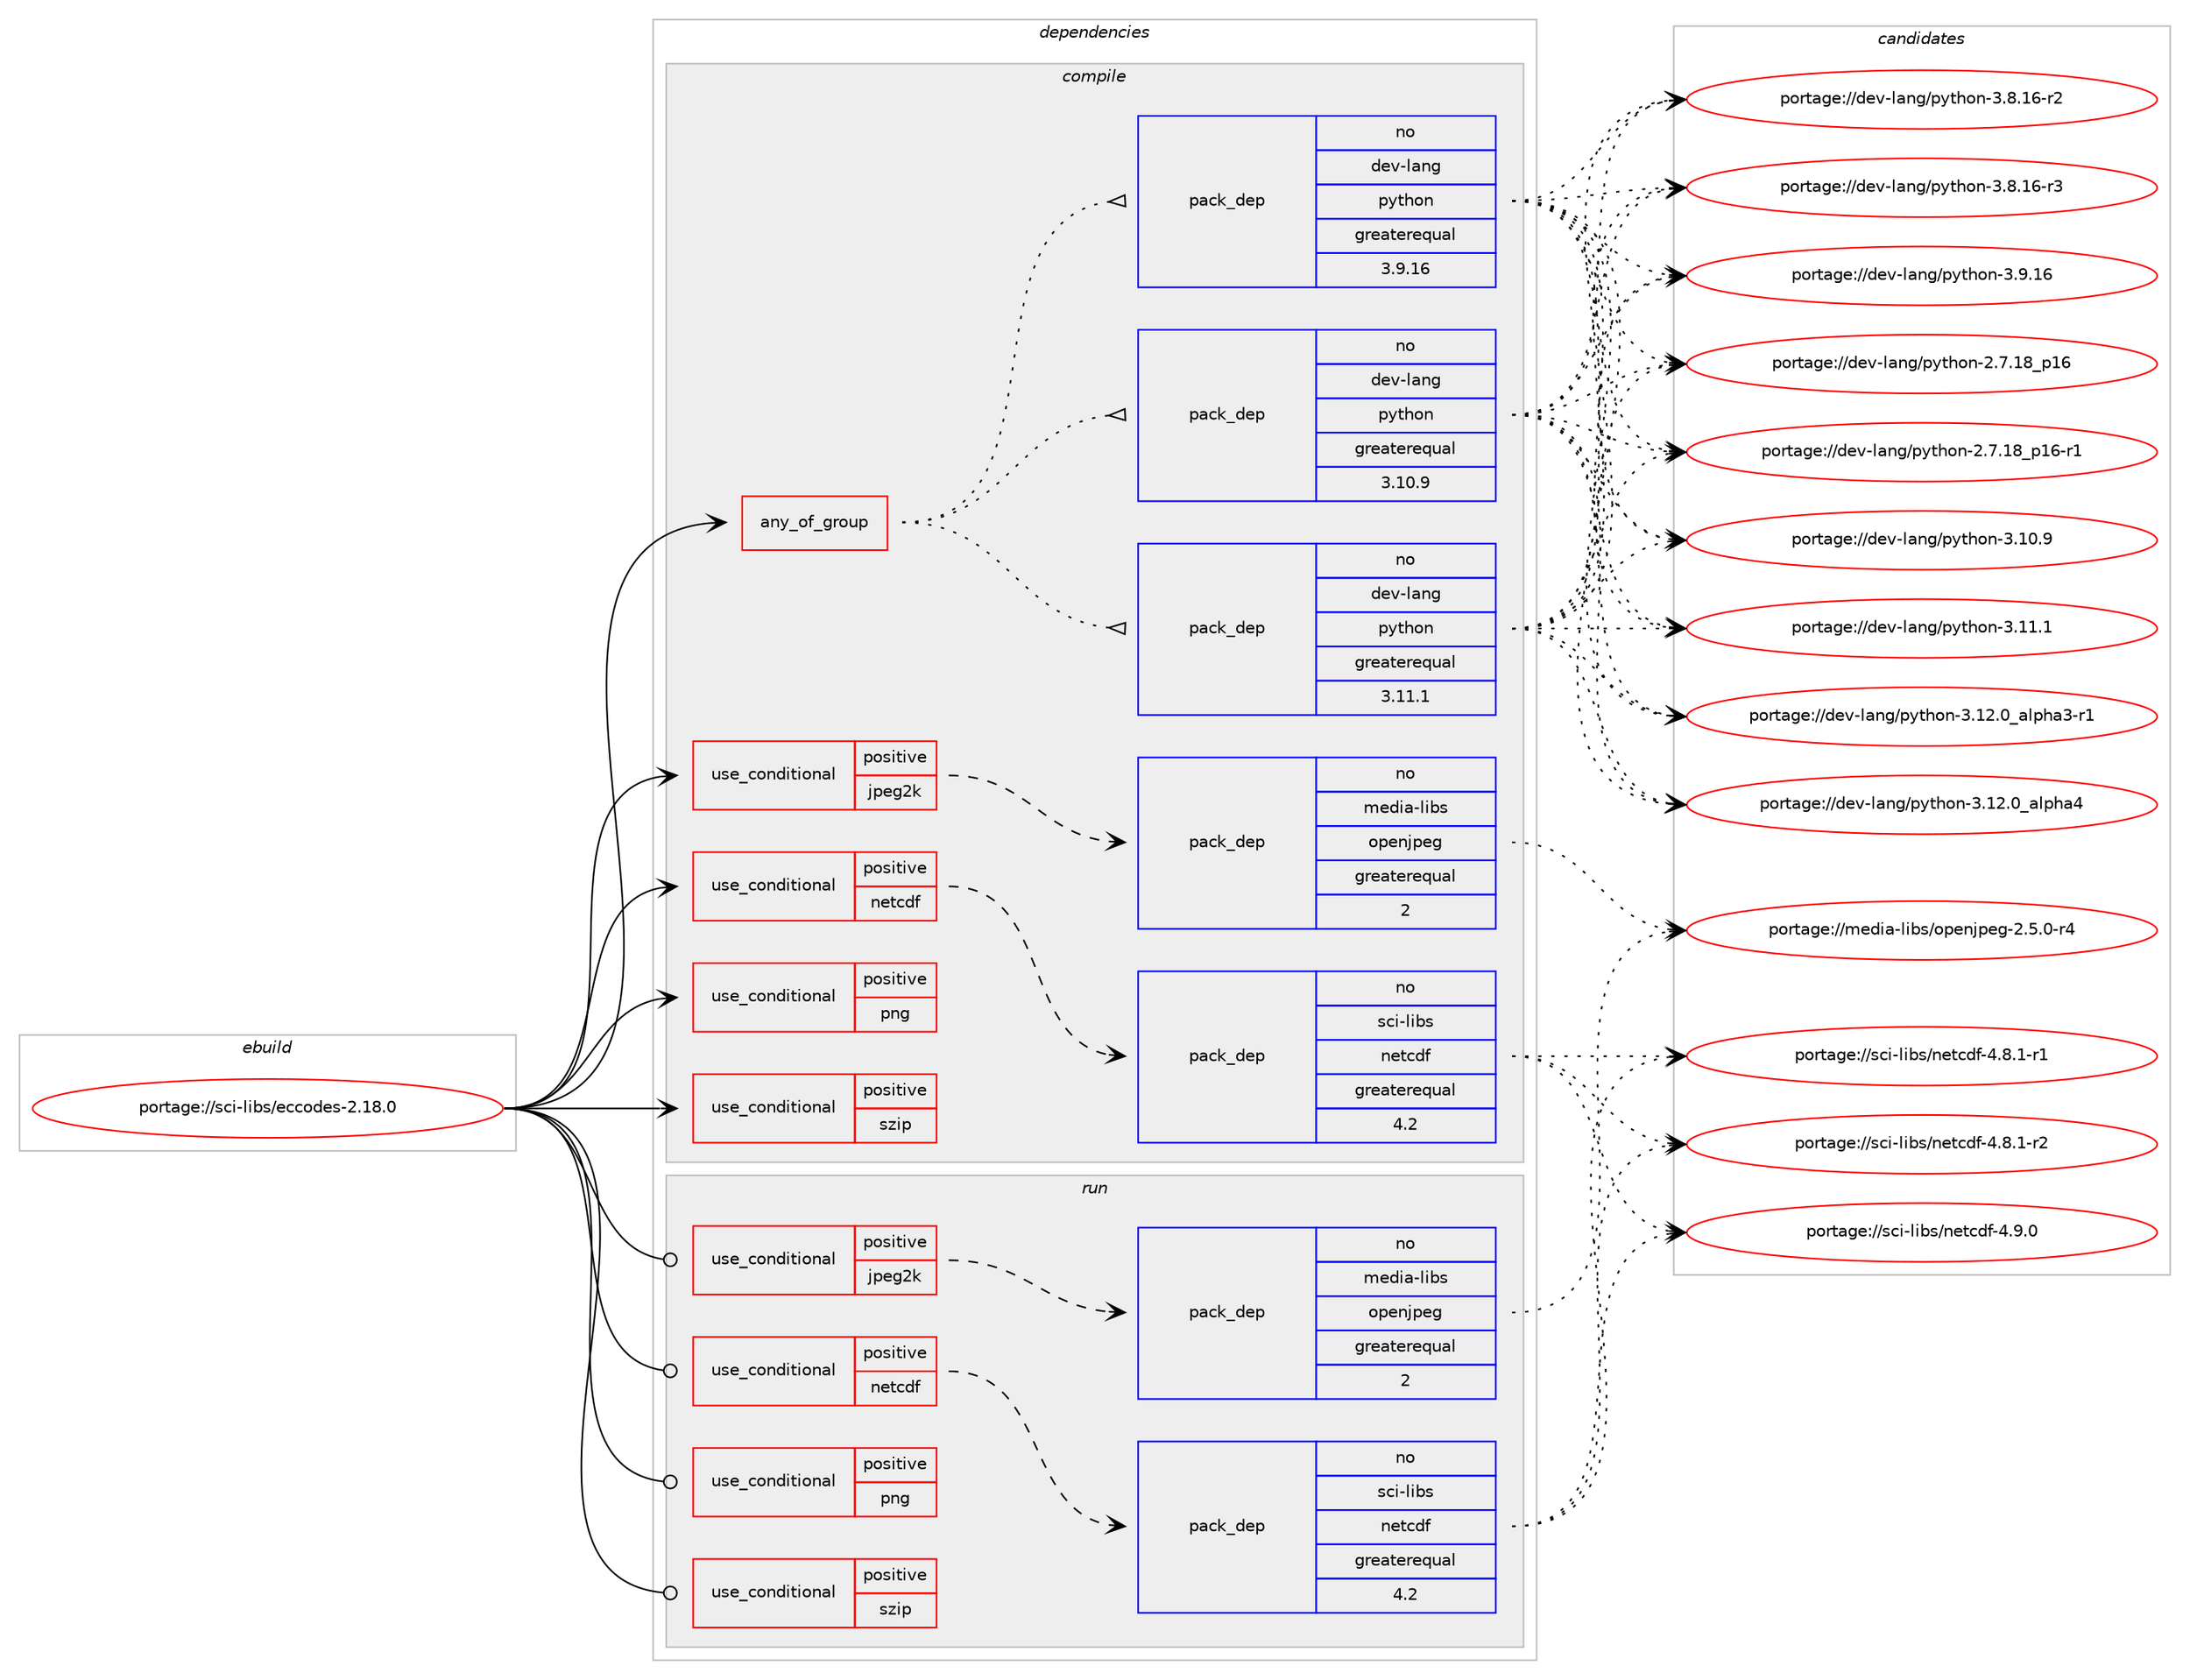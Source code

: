 digraph prolog {

# *************
# Graph options
# *************

newrank=true;
concentrate=true;
compound=true;
graph [rankdir=LR,fontname=Helvetica,fontsize=10,ranksep=1.5];#, ranksep=2.5, nodesep=0.2];
edge  [arrowhead=vee];
node  [fontname=Helvetica,fontsize=10];

# **********
# The ebuild
# **********

subgraph cluster_leftcol {
color=gray;
rank=same;
label=<<i>ebuild</i>>;
id [label="portage://sci-libs/eccodes-2.18.0", color=red, width=4, href="../sci-libs/eccodes-2.18.0.svg"];
}

# ****************
# The dependencies
# ****************

subgraph cluster_midcol {
color=gray;
label=<<i>dependencies</i>>;
subgraph cluster_compile {
fillcolor="#eeeeee";
style=filled;
label=<<i>compile</i>>;
subgraph any23 {
dependency2803 [label=<<TABLE BORDER="0" CELLBORDER="1" CELLSPACING="0" CELLPADDING="4"><TR><TD CELLPADDING="10">any_of_group</TD></TR></TABLE>>, shape=none, color=red];subgraph pack945 {
dependency2804 [label=<<TABLE BORDER="0" CELLBORDER="1" CELLSPACING="0" CELLPADDING="4" WIDTH="220"><TR><TD ROWSPAN="6" CELLPADDING="30">pack_dep</TD></TR><TR><TD WIDTH="110">no</TD></TR><TR><TD>dev-lang</TD></TR><TR><TD>python</TD></TR><TR><TD>greaterequal</TD></TR><TR><TD>3.11.1</TD></TR></TABLE>>, shape=none, color=blue];
}
dependency2803:e -> dependency2804:w [weight=20,style="dotted",arrowhead="oinv"];
subgraph pack946 {
dependency2805 [label=<<TABLE BORDER="0" CELLBORDER="1" CELLSPACING="0" CELLPADDING="4" WIDTH="220"><TR><TD ROWSPAN="6" CELLPADDING="30">pack_dep</TD></TR><TR><TD WIDTH="110">no</TD></TR><TR><TD>dev-lang</TD></TR><TR><TD>python</TD></TR><TR><TD>greaterequal</TD></TR><TR><TD>3.10.9</TD></TR></TABLE>>, shape=none, color=blue];
}
dependency2803:e -> dependency2805:w [weight=20,style="dotted",arrowhead="oinv"];
subgraph pack947 {
dependency2806 [label=<<TABLE BORDER="0" CELLBORDER="1" CELLSPACING="0" CELLPADDING="4" WIDTH="220"><TR><TD ROWSPAN="6" CELLPADDING="30">pack_dep</TD></TR><TR><TD WIDTH="110">no</TD></TR><TR><TD>dev-lang</TD></TR><TR><TD>python</TD></TR><TR><TD>greaterequal</TD></TR><TR><TD>3.9.16</TD></TR></TABLE>>, shape=none, color=blue];
}
dependency2803:e -> dependency2806:w [weight=20,style="dotted",arrowhead="oinv"];
}
id:e -> dependency2803:w [weight=20,style="solid",arrowhead="vee"];
subgraph cond1837 {
dependency2807 [label=<<TABLE BORDER="0" CELLBORDER="1" CELLSPACING="0" CELLPADDING="4"><TR><TD ROWSPAN="3" CELLPADDING="10">use_conditional</TD></TR><TR><TD>positive</TD></TR><TR><TD>jpeg2k</TD></TR></TABLE>>, shape=none, color=red];
subgraph pack948 {
dependency2808 [label=<<TABLE BORDER="0" CELLBORDER="1" CELLSPACING="0" CELLPADDING="4" WIDTH="220"><TR><TD ROWSPAN="6" CELLPADDING="30">pack_dep</TD></TR><TR><TD WIDTH="110">no</TD></TR><TR><TD>media-libs</TD></TR><TR><TD>openjpeg</TD></TR><TR><TD>greaterequal</TD></TR><TR><TD>2</TD></TR></TABLE>>, shape=none, color=blue];
}
dependency2807:e -> dependency2808:w [weight=20,style="dashed",arrowhead="vee"];
}
id:e -> dependency2807:w [weight=20,style="solid",arrowhead="vee"];
subgraph cond1838 {
dependency2809 [label=<<TABLE BORDER="0" CELLBORDER="1" CELLSPACING="0" CELLPADDING="4"><TR><TD ROWSPAN="3" CELLPADDING="10">use_conditional</TD></TR><TR><TD>positive</TD></TR><TR><TD>netcdf</TD></TR></TABLE>>, shape=none, color=red];
subgraph pack949 {
dependency2810 [label=<<TABLE BORDER="0" CELLBORDER="1" CELLSPACING="0" CELLPADDING="4" WIDTH="220"><TR><TD ROWSPAN="6" CELLPADDING="30">pack_dep</TD></TR><TR><TD WIDTH="110">no</TD></TR><TR><TD>sci-libs</TD></TR><TR><TD>netcdf</TD></TR><TR><TD>greaterequal</TD></TR><TR><TD>4.2</TD></TR></TABLE>>, shape=none, color=blue];
}
dependency2809:e -> dependency2810:w [weight=20,style="dashed",arrowhead="vee"];
}
id:e -> dependency2809:w [weight=20,style="solid",arrowhead="vee"];
subgraph cond1839 {
dependency2811 [label=<<TABLE BORDER="0" CELLBORDER="1" CELLSPACING="0" CELLPADDING="4"><TR><TD ROWSPAN="3" CELLPADDING="10">use_conditional</TD></TR><TR><TD>positive</TD></TR><TR><TD>png</TD></TR></TABLE>>, shape=none, color=red];
# *** BEGIN UNKNOWN DEPENDENCY TYPE (TODO) ***
# dependency2811 -> package_dependency(portage://sci-libs/eccodes-2.18.0,install,no,media-libs,libpng,none,[,,],[],[])
# *** END UNKNOWN DEPENDENCY TYPE (TODO) ***

}
id:e -> dependency2811:w [weight=20,style="solid",arrowhead="vee"];
subgraph cond1840 {
dependency2812 [label=<<TABLE BORDER="0" CELLBORDER="1" CELLSPACING="0" CELLPADDING="4"><TR><TD ROWSPAN="3" CELLPADDING="10">use_conditional</TD></TR><TR><TD>positive</TD></TR><TR><TD>szip</TD></TR></TABLE>>, shape=none, color=red];
# *** BEGIN UNKNOWN DEPENDENCY TYPE (TODO) ***
# dependency2812 -> package_dependency(portage://sci-libs/eccodes-2.18.0,install,no,sci-libs,szip,none,[,,],[],[])
# *** END UNKNOWN DEPENDENCY TYPE (TODO) ***

}
id:e -> dependency2812:w [weight=20,style="solid",arrowhead="vee"];
# *** BEGIN UNKNOWN DEPENDENCY TYPE (TODO) ***
# id -> package_dependency(portage://sci-libs/eccodes-2.18.0,install,no,sys-libs,zlib,none,[,,],[],[])
# *** END UNKNOWN DEPENDENCY TYPE (TODO) ***

# *** BEGIN UNKNOWN DEPENDENCY TYPE (TODO) ***
# id -> package_dependency(portage://sci-libs/eccodes-2.18.0,install,no,virtual,fortran,none,[,,],[],[])
# *** END UNKNOWN DEPENDENCY TYPE (TODO) ***

}
subgraph cluster_compileandrun {
fillcolor="#eeeeee";
style=filled;
label=<<i>compile and run</i>>;
}
subgraph cluster_run {
fillcolor="#eeeeee";
style=filled;
label=<<i>run</i>>;
subgraph cond1841 {
dependency2813 [label=<<TABLE BORDER="0" CELLBORDER="1" CELLSPACING="0" CELLPADDING="4"><TR><TD ROWSPAN="3" CELLPADDING="10">use_conditional</TD></TR><TR><TD>positive</TD></TR><TR><TD>jpeg2k</TD></TR></TABLE>>, shape=none, color=red];
subgraph pack950 {
dependency2814 [label=<<TABLE BORDER="0" CELLBORDER="1" CELLSPACING="0" CELLPADDING="4" WIDTH="220"><TR><TD ROWSPAN="6" CELLPADDING="30">pack_dep</TD></TR><TR><TD WIDTH="110">no</TD></TR><TR><TD>media-libs</TD></TR><TR><TD>openjpeg</TD></TR><TR><TD>greaterequal</TD></TR><TR><TD>2</TD></TR></TABLE>>, shape=none, color=blue];
}
dependency2813:e -> dependency2814:w [weight=20,style="dashed",arrowhead="vee"];
}
id:e -> dependency2813:w [weight=20,style="solid",arrowhead="odot"];
subgraph cond1842 {
dependency2815 [label=<<TABLE BORDER="0" CELLBORDER="1" CELLSPACING="0" CELLPADDING="4"><TR><TD ROWSPAN="3" CELLPADDING="10">use_conditional</TD></TR><TR><TD>positive</TD></TR><TR><TD>netcdf</TD></TR></TABLE>>, shape=none, color=red];
subgraph pack951 {
dependency2816 [label=<<TABLE BORDER="0" CELLBORDER="1" CELLSPACING="0" CELLPADDING="4" WIDTH="220"><TR><TD ROWSPAN="6" CELLPADDING="30">pack_dep</TD></TR><TR><TD WIDTH="110">no</TD></TR><TR><TD>sci-libs</TD></TR><TR><TD>netcdf</TD></TR><TR><TD>greaterequal</TD></TR><TR><TD>4.2</TD></TR></TABLE>>, shape=none, color=blue];
}
dependency2815:e -> dependency2816:w [weight=20,style="dashed",arrowhead="vee"];
}
id:e -> dependency2815:w [weight=20,style="solid",arrowhead="odot"];
subgraph cond1843 {
dependency2817 [label=<<TABLE BORDER="0" CELLBORDER="1" CELLSPACING="0" CELLPADDING="4"><TR><TD ROWSPAN="3" CELLPADDING="10">use_conditional</TD></TR><TR><TD>positive</TD></TR><TR><TD>png</TD></TR></TABLE>>, shape=none, color=red];
# *** BEGIN UNKNOWN DEPENDENCY TYPE (TODO) ***
# dependency2817 -> package_dependency(portage://sci-libs/eccodes-2.18.0,run,no,media-libs,libpng,none,[,,],[],[])
# *** END UNKNOWN DEPENDENCY TYPE (TODO) ***

}
id:e -> dependency2817:w [weight=20,style="solid",arrowhead="odot"];
subgraph cond1844 {
dependency2818 [label=<<TABLE BORDER="0" CELLBORDER="1" CELLSPACING="0" CELLPADDING="4"><TR><TD ROWSPAN="3" CELLPADDING="10">use_conditional</TD></TR><TR><TD>positive</TD></TR><TR><TD>szip</TD></TR></TABLE>>, shape=none, color=red];
# *** BEGIN UNKNOWN DEPENDENCY TYPE (TODO) ***
# dependency2818 -> package_dependency(portage://sci-libs/eccodes-2.18.0,run,no,sci-libs,szip,none,[,,],[],[])
# *** END UNKNOWN DEPENDENCY TYPE (TODO) ***

}
id:e -> dependency2818:w [weight=20,style="solid",arrowhead="odot"];
# *** BEGIN UNKNOWN DEPENDENCY TYPE (TODO) ***
# id -> package_dependency(portage://sci-libs/eccodes-2.18.0,run,no,sys-libs,zlib,none,[,,],[],[])
# *** END UNKNOWN DEPENDENCY TYPE (TODO) ***

# *** BEGIN UNKNOWN DEPENDENCY TYPE (TODO) ***
# id -> package_dependency(portage://sci-libs/eccodes-2.18.0,run,no,virtual,fortran,none,[,,],[],[])
# *** END UNKNOWN DEPENDENCY TYPE (TODO) ***

}
}

# **************
# The candidates
# **************

subgraph cluster_choices {
rank=same;
color=gray;
label=<<i>candidates</i>>;

subgraph choice945 {
color=black;
nodesep=1;
choice10010111845108971101034711212111610411111045504655464956951124954 [label="portage://dev-lang/python-2.7.18_p16", color=red, width=4,href="../dev-lang/python-2.7.18_p16.svg"];
choice100101118451089711010347112121116104111110455046554649569511249544511449 [label="portage://dev-lang/python-2.7.18_p16-r1", color=red, width=4,href="../dev-lang/python-2.7.18_p16-r1.svg"];
choice10010111845108971101034711212111610411111045514649484657 [label="portage://dev-lang/python-3.10.9", color=red, width=4,href="../dev-lang/python-3.10.9.svg"];
choice10010111845108971101034711212111610411111045514649494649 [label="portage://dev-lang/python-3.11.1", color=red, width=4,href="../dev-lang/python-3.11.1.svg"];
choice10010111845108971101034711212111610411111045514649504648959710811210497514511449 [label="portage://dev-lang/python-3.12.0_alpha3-r1", color=red, width=4,href="../dev-lang/python-3.12.0_alpha3-r1.svg"];
choice1001011184510897110103471121211161041111104551464950464895971081121049752 [label="portage://dev-lang/python-3.12.0_alpha4", color=red, width=4,href="../dev-lang/python-3.12.0_alpha4.svg"];
choice100101118451089711010347112121116104111110455146564649544511450 [label="portage://dev-lang/python-3.8.16-r2", color=red, width=4,href="../dev-lang/python-3.8.16-r2.svg"];
choice100101118451089711010347112121116104111110455146564649544511451 [label="portage://dev-lang/python-3.8.16-r3", color=red, width=4,href="../dev-lang/python-3.8.16-r3.svg"];
choice10010111845108971101034711212111610411111045514657464954 [label="portage://dev-lang/python-3.9.16", color=red, width=4,href="../dev-lang/python-3.9.16.svg"];
dependency2804:e -> choice10010111845108971101034711212111610411111045504655464956951124954:w [style=dotted,weight="100"];
dependency2804:e -> choice100101118451089711010347112121116104111110455046554649569511249544511449:w [style=dotted,weight="100"];
dependency2804:e -> choice10010111845108971101034711212111610411111045514649484657:w [style=dotted,weight="100"];
dependency2804:e -> choice10010111845108971101034711212111610411111045514649494649:w [style=dotted,weight="100"];
dependency2804:e -> choice10010111845108971101034711212111610411111045514649504648959710811210497514511449:w [style=dotted,weight="100"];
dependency2804:e -> choice1001011184510897110103471121211161041111104551464950464895971081121049752:w [style=dotted,weight="100"];
dependency2804:e -> choice100101118451089711010347112121116104111110455146564649544511450:w [style=dotted,weight="100"];
dependency2804:e -> choice100101118451089711010347112121116104111110455146564649544511451:w [style=dotted,weight="100"];
dependency2804:e -> choice10010111845108971101034711212111610411111045514657464954:w [style=dotted,weight="100"];
}
subgraph choice946 {
color=black;
nodesep=1;
choice10010111845108971101034711212111610411111045504655464956951124954 [label="portage://dev-lang/python-2.7.18_p16", color=red, width=4,href="../dev-lang/python-2.7.18_p16.svg"];
choice100101118451089711010347112121116104111110455046554649569511249544511449 [label="portage://dev-lang/python-2.7.18_p16-r1", color=red, width=4,href="../dev-lang/python-2.7.18_p16-r1.svg"];
choice10010111845108971101034711212111610411111045514649484657 [label="portage://dev-lang/python-3.10.9", color=red, width=4,href="../dev-lang/python-3.10.9.svg"];
choice10010111845108971101034711212111610411111045514649494649 [label="portage://dev-lang/python-3.11.1", color=red, width=4,href="../dev-lang/python-3.11.1.svg"];
choice10010111845108971101034711212111610411111045514649504648959710811210497514511449 [label="portage://dev-lang/python-3.12.0_alpha3-r1", color=red, width=4,href="../dev-lang/python-3.12.0_alpha3-r1.svg"];
choice1001011184510897110103471121211161041111104551464950464895971081121049752 [label="portage://dev-lang/python-3.12.0_alpha4", color=red, width=4,href="../dev-lang/python-3.12.0_alpha4.svg"];
choice100101118451089711010347112121116104111110455146564649544511450 [label="portage://dev-lang/python-3.8.16-r2", color=red, width=4,href="../dev-lang/python-3.8.16-r2.svg"];
choice100101118451089711010347112121116104111110455146564649544511451 [label="portage://dev-lang/python-3.8.16-r3", color=red, width=4,href="../dev-lang/python-3.8.16-r3.svg"];
choice10010111845108971101034711212111610411111045514657464954 [label="portage://dev-lang/python-3.9.16", color=red, width=4,href="../dev-lang/python-3.9.16.svg"];
dependency2805:e -> choice10010111845108971101034711212111610411111045504655464956951124954:w [style=dotted,weight="100"];
dependency2805:e -> choice100101118451089711010347112121116104111110455046554649569511249544511449:w [style=dotted,weight="100"];
dependency2805:e -> choice10010111845108971101034711212111610411111045514649484657:w [style=dotted,weight="100"];
dependency2805:e -> choice10010111845108971101034711212111610411111045514649494649:w [style=dotted,weight="100"];
dependency2805:e -> choice10010111845108971101034711212111610411111045514649504648959710811210497514511449:w [style=dotted,weight="100"];
dependency2805:e -> choice1001011184510897110103471121211161041111104551464950464895971081121049752:w [style=dotted,weight="100"];
dependency2805:e -> choice100101118451089711010347112121116104111110455146564649544511450:w [style=dotted,weight="100"];
dependency2805:e -> choice100101118451089711010347112121116104111110455146564649544511451:w [style=dotted,weight="100"];
dependency2805:e -> choice10010111845108971101034711212111610411111045514657464954:w [style=dotted,weight="100"];
}
subgraph choice947 {
color=black;
nodesep=1;
choice10010111845108971101034711212111610411111045504655464956951124954 [label="portage://dev-lang/python-2.7.18_p16", color=red, width=4,href="../dev-lang/python-2.7.18_p16.svg"];
choice100101118451089711010347112121116104111110455046554649569511249544511449 [label="portage://dev-lang/python-2.7.18_p16-r1", color=red, width=4,href="../dev-lang/python-2.7.18_p16-r1.svg"];
choice10010111845108971101034711212111610411111045514649484657 [label="portage://dev-lang/python-3.10.9", color=red, width=4,href="../dev-lang/python-3.10.9.svg"];
choice10010111845108971101034711212111610411111045514649494649 [label="portage://dev-lang/python-3.11.1", color=red, width=4,href="../dev-lang/python-3.11.1.svg"];
choice10010111845108971101034711212111610411111045514649504648959710811210497514511449 [label="portage://dev-lang/python-3.12.0_alpha3-r1", color=red, width=4,href="../dev-lang/python-3.12.0_alpha3-r1.svg"];
choice1001011184510897110103471121211161041111104551464950464895971081121049752 [label="portage://dev-lang/python-3.12.0_alpha4", color=red, width=4,href="../dev-lang/python-3.12.0_alpha4.svg"];
choice100101118451089711010347112121116104111110455146564649544511450 [label="portage://dev-lang/python-3.8.16-r2", color=red, width=4,href="../dev-lang/python-3.8.16-r2.svg"];
choice100101118451089711010347112121116104111110455146564649544511451 [label="portage://dev-lang/python-3.8.16-r3", color=red, width=4,href="../dev-lang/python-3.8.16-r3.svg"];
choice10010111845108971101034711212111610411111045514657464954 [label="portage://dev-lang/python-3.9.16", color=red, width=4,href="../dev-lang/python-3.9.16.svg"];
dependency2806:e -> choice10010111845108971101034711212111610411111045504655464956951124954:w [style=dotted,weight="100"];
dependency2806:e -> choice100101118451089711010347112121116104111110455046554649569511249544511449:w [style=dotted,weight="100"];
dependency2806:e -> choice10010111845108971101034711212111610411111045514649484657:w [style=dotted,weight="100"];
dependency2806:e -> choice10010111845108971101034711212111610411111045514649494649:w [style=dotted,weight="100"];
dependency2806:e -> choice10010111845108971101034711212111610411111045514649504648959710811210497514511449:w [style=dotted,weight="100"];
dependency2806:e -> choice1001011184510897110103471121211161041111104551464950464895971081121049752:w [style=dotted,weight="100"];
dependency2806:e -> choice100101118451089711010347112121116104111110455146564649544511450:w [style=dotted,weight="100"];
dependency2806:e -> choice100101118451089711010347112121116104111110455146564649544511451:w [style=dotted,weight="100"];
dependency2806:e -> choice10010111845108971101034711212111610411111045514657464954:w [style=dotted,weight="100"];
}
subgraph choice948 {
color=black;
nodesep=1;
choice109101100105974510810598115471111121011101061121011034550465346484511452 [label="portage://media-libs/openjpeg-2.5.0-r4", color=red, width=4,href="../media-libs/openjpeg-2.5.0-r4.svg"];
dependency2808:e -> choice109101100105974510810598115471111121011101061121011034550465346484511452:w [style=dotted,weight="100"];
}
subgraph choice949 {
color=black;
nodesep=1;
choice11599105451081059811547110101116991001024552465646494511449 [label="portage://sci-libs/netcdf-4.8.1-r1", color=red, width=4,href="../sci-libs/netcdf-4.8.1-r1.svg"];
choice11599105451081059811547110101116991001024552465646494511450 [label="portage://sci-libs/netcdf-4.8.1-r2", color=red, width=4,href="../sci-libs/netcdf-4.8.1-r2.svg"];
choice1159910545108105981154711010111699100102455246574648 [label="portage://sci-libs/netcdf-4.9.0", color=red, width=4,href="../sci-libs/netcdf-4.9.0.svg"];
dependency2810:e -> choice11599105451081059811547110101116991001024552465646494511449:w [style=dotted,weight="100"];
dependency2810:e -> choice11599105451081059811547110101116991001024552465646494511450:w [style=dotted,weight="100"];
dependency2810:e -> choice1159910545108105981154711010111699100102455246574648:w [style=dotted,weight="100"];
}
subgraph choice950 {
color=black;
nodesep=1;
choice109101100105974510810598115471111121011101061121011034550465346484511452 [label="portage://media-libs/openjpeg-2.5.0-r4", color=red, width=4,href="../media-libs/openjpeg-2.5.0-r4.svg"];
dependency2814:e -> choice109101100105974510810598115471111121011101061121011034550465346484511452:w [style=dotted,weight="100"];
}
subgraph choice951 {
color=black;
nodesep=1;
choice11599105451081059811547110101116991001024552465646494511449 [label="portage://sci-libs/netcdf-4.8.1-r1", color=red, width=4,href="../sci-libs/netcdf-4.8.1-r1.svg"];
choice11599105451081059811547110101116991001024552465646494511450 [label="portage://sci-libs/netcdf-4.8.1-r2", color=red, width=4,href="../sci-libs/netcdf-4.8.1-r2.svg"];
choice1159910545108105981154711010111699100102455246574648 [label="portage://sci-libs/netcdf-4.9.0", color=red, width=4,href="../sci-libs/netcdf-4.9.0.svg"];
dependency2816:e -> choice11599105451081059811547110101116991001024552465646494511449:w [style=dotted,weight="100"];
dependency2816:e -> choice11599105451081059811547110101116991001024552465646494511450:w [style=dotted,weight="100"];
dependency2816:e -> choice1159910545108105981154711010111699100102455246574648:w [style=dotted,weight="100"];
}
}

}

